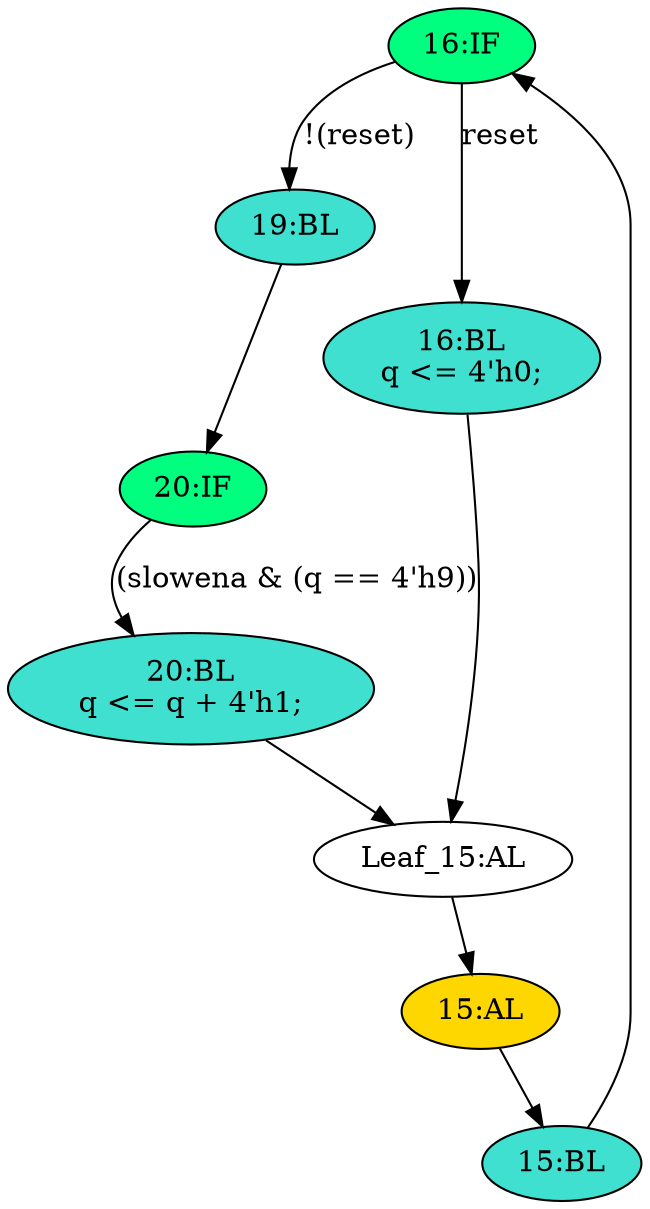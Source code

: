 strict digraph "compose( ,  )" {
	node [label="\N"];
	"16:IF"	[ast="<pyverilog.vparser.ast.IfStatement object at 0x7f5b38da3e10>",
		fillcolor=springgreen,
		label="16:IF",
		statements="[]",
		style=filled,
		typ=IfStatement];
	"19:BL"	[ast="<pyverilog.vparser.ast.Block object at 0x7f5b38da3610>",
		fillcolor=turquoise,
		label="19:BL",
		statements="[]",
		style=filled,
		typ=Block];
	"16:IF" -> "19:BL"	[cond="['reset']",
		label="!(reset)",
		lineno=16];
	"16:BL"	[ast="<pyverilog.vparser.ast.Block object at 0x7f5b38db71d0>",
		fillcolor=turquoise,
		label="16:BL
q <= 4'h0;",
		statements="[<pyverilog.vparser.ast.NonblockingSubstitution object at 0x7f5b38da33d0>]",
		style=filled,
		typ=Block];
	"16:IF" -> "16:BL"	[cond="['reset']",
		label=reset,
		lineno=16];
	"15:AL"	[ast="<pyverilog.vparser.ast.Always object at 0x7f5b38db7090>",
		clk_sens=True,
		fillcolor=gold,
		label="15:AL",
		sens="['clk']",
		statements="[]",
		style=filled,
		typ=Always,
		use_var="['reset', 'q', 'slowena']"];
	"15:BL"	[ast="<pyverilog.vparser.ast.Block object at 0x7f5b38d56910>",
		fillcolor=turquoise,
		label="15:BL",
		statements="[]",
		style=filled,
		typ=Block];
	"15:AL" -> "15:BL"	[cond="[]",
		lineno=None];
	"20:IF"	[ast="<pyverilog.vparser.ast.IfStatement object at 0x7f5b38d4ecd0>",
		fillcolor=springgreen,
		label="20:IF",
		statements="[]",
		style=filled,
		typ=IfStatement];
	"19:BL" -> "20:IF"	[cond="[]",
		lineno=None];
	"20:BL"	[ast="<pyverilog.vparser.ast.Block object at 0x7f5b38d4e290>",
		fillcolor=turquoise,
		label="20:BL
q <= q + 4'h1;",
		statements="[<pyverilog.vparser.ast.NonblockingSubstitution object at 0x7f5b38db1250>]",
		style=filled,
		typ=Block];
	"Leaf_15:AL"	[def_var="['q']",
		label="Leaf_15:AL"];
	"20:BL" -> "Leaf_15:AL"	[cond="[]",
		lineno=None];
	"Leaf_15:AL" -> "15:AL";
	"15:BL" -> "16:IF"	[cond="[]",
		lineno=None];
	"20:IF" -> "20:BL"	[cond="['slowena', 'q']",
		label="(slowena & (q == 4'h9))",
		lineno=20];
	"16:BL" -> "Leaf_15:AL"	[cond="[]",
		lineno=None];
}
